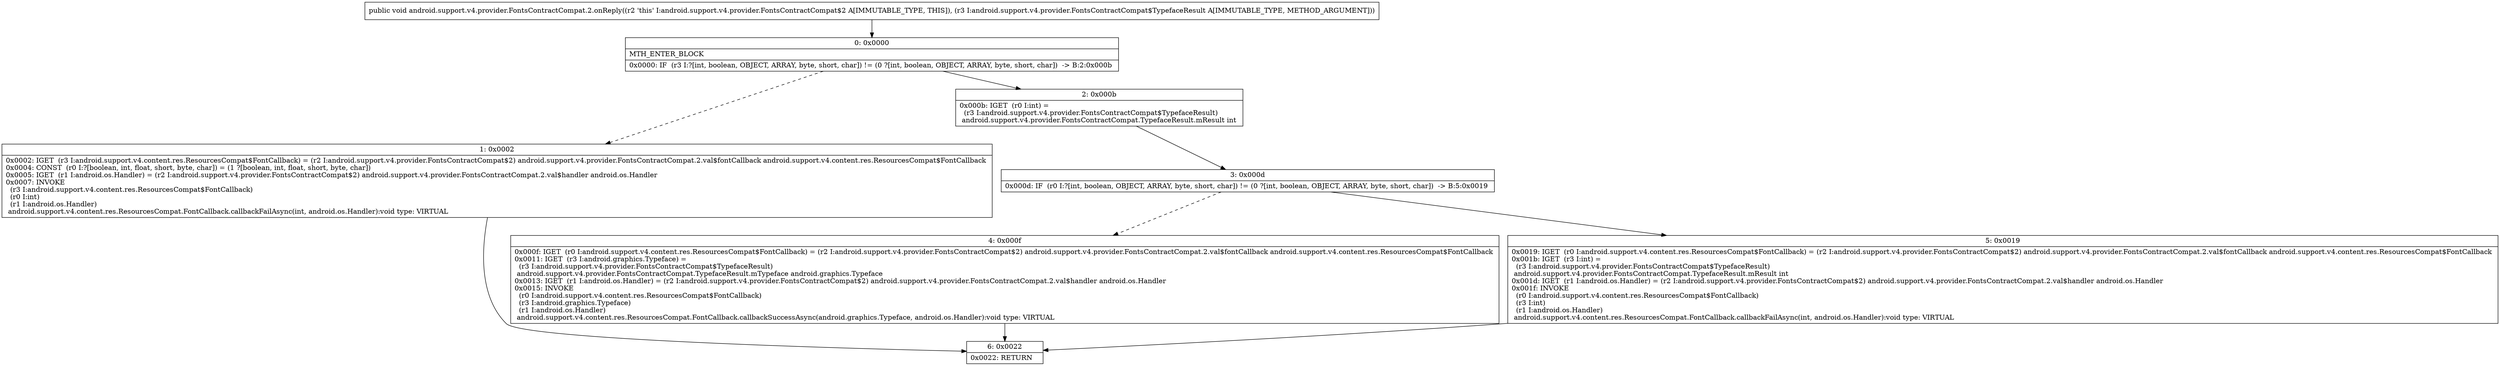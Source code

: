 digraph "CFG forandroid.support.v4.provider.FontsContractCompat.2.onReply(Landroid\/support\/v4\/provider\/FontsContractCompat$TypefaceResult;)V" {
Node_0 [shape=record,label="{0\:\ 0x0000|MTH_ENTER_BLOCK\l|0x0000: IF  (r3 I:?[int, boolean, OBJECT, ARRAY, byte, short, char]) != (0 ?[int, boolean, OBJECT, ARRAY, byte, short, char])  \-\> B:2:0x000b \l}"];
Node_1 [shape=record,label="{1\:\ 0x0002|0x0002: IGET  (r3 I:android.support.v4.content.res.ResourcesCompat$FontCallback) = (r2 I:android.support.v4.provider.FontsContractCompat$2) android.support.v4.provider.FontsContractCompat.2.val$fontCallback android.support.v4.content.res.ResourcesCompat$FontCallback \l0x0004: CONST  (r0 I:?[boolean, int, float, short, byte, char]) = (1 ?[boolean, int, float, short, byte, char]) \l0x0005: IGET  (r1 I:android.os.Handler) = (r2 I:android.support.v4.provider.FontsContractCompat$2) android.support.v4.provider.FontsContractCompat.2.val$handler android.os.Handler \l0x0007: INVOKE  \l  (r3 I:android.support.v4.content.res.ResourcesCompat$FontCallback)\l  (r0 I:int)\l  (r1 I:android.os.Handler)\l android.support.v4.content.res.ResourcesCompat.FontCallback.callbackFailAsync(int, android.os.Handler):void type: VIRTUAL \l}"];
Node_2 [shape=record,label="{2\:\ 0x000b|0x000b: IGET  (r0 I:int) = \l  (r3 I:android.support.v4.provider.FontsContractCompat$TypefaceResult)\l android.support.v4.provider.FontsContractCompat.TypefaceResult.mResult int \l}"];
Node_3 [shape=record,label="{3\:\ 0x000d|0x000d: IF  (r0 I:?[int, boolean, OBJECT, ARRAY, byte, short, char]) != (0 ?[int, boolean, OBJECT, ARRAY, byte, short, char])  \-\> B:5:0x0019 \l}"];
Node_4 [shape=record,label="{4\:\ 0x000f|0x000f: IGET  (r0 I:android.support.v4.content.res.ResourcesCompat$FontCallback) = (r2 I:android.support.v4.provider.FontsContractCompat$2) android.support.v4.provider.FontsContractCompat.2.val$fontCallback android.support.v4.content.res.ResourcesCompat$FontCallback \l0x0011: IGET  (r3 I:android.graphics.Typeface) = \l  (r3 I:android.support.v4.provider.FontsContractCompat$TypefaceResult)\l android.support.v4.provider.FontsContractCompat.TypefaceResult.mTypeface android.graphics.Typeface \l0x0013: IGET  (r1 I:android.os.Handler) = (r2 I:android.support.v4.provider.FontsContractCompat$2) android.support.v4.provider.FontsContractCompat.2.val$handler android.os.Handler \l0x0015: INVOKE  \l  (r0 I:android.support.v4.content.res.ResourcesCompat$FontCallback)\l  (r3 I:android.graphics.Typeface)\l  (r1 I:android.os.Handler)\l android.support.v4.content.res.ResourcesCompat.FontCallback.callbackSuccessAsync(android.graphics.Typeface, android.os.Handler):void type: VIRTUAL \l}"];
Node_5 [shape=record,label="{5\:\ 0x0019|0x0019: IGET  (r0 I:android.support.v4.content.res.ResourcesCompat$FontCallback) = (r2 I:android.support.v4.provider.FontsContractCompat$2) android.support.v4.provider.FontsContractCompat.2.val$fontCallback android.support.v4.content.res.ResourcesCompat$FontCallback \l0x001b: IGET  (r3 I:int) = \l  (r3 I:android.support.v4.provider.FontsContractCompat$TypefaceResult)\l android.support.v4.provider.FontsContractCompat.TypefaceResult.mResult int \l0x001d: IGET  (r1 I:android.os.Handler) = (r2 I:android.support.v4.provider.FontsContractCompat$2) android.support.v4.provider.FontsContractCompat.2.val$handler android.os.Handler \l0x001f: INVOKE  \l  (r0 I:android.support.v4.content.res.ResourcesCompat$FontCallback)\l  (r3 I:int)\l  (r1 I:android.os.Handler)\l android.support.v4.content.res.ResourcesCompat.FontCallback.callbackFailAsync(int, android.os.Handler):void type: VIRTUAL \l}"];
Node_6 [shape=record,label="{6\:\ 0x0022|0x0022: RETURN   \l}"];
MethodNode[shape=record,label="{public void android.support.v4.provider.FontsContractCompat.2.onReply((r2 'this' I:android.support.v4.provider.FontsContractCompat$2 A[IMMUTABLE_TYPE, THIS]), (r3 I:android.support.v4.provider.FontsContractCompat$TypefaceResult A[IMMUTABLE_TYPE, METHOD_ARGUMENT])) }"];
MethodNode -> Node_0;
Node_0 -> Node_1[style=dashed];
Node_0 -> Node_2;
Node_1 -> Node_6;
Node_2 -> Node_3;
Node_3 -> Node_4[style=dashed];
Node_3 -> Node_5;
Node_4 -> Node_6;
Node_5 -> Node_6;
}

